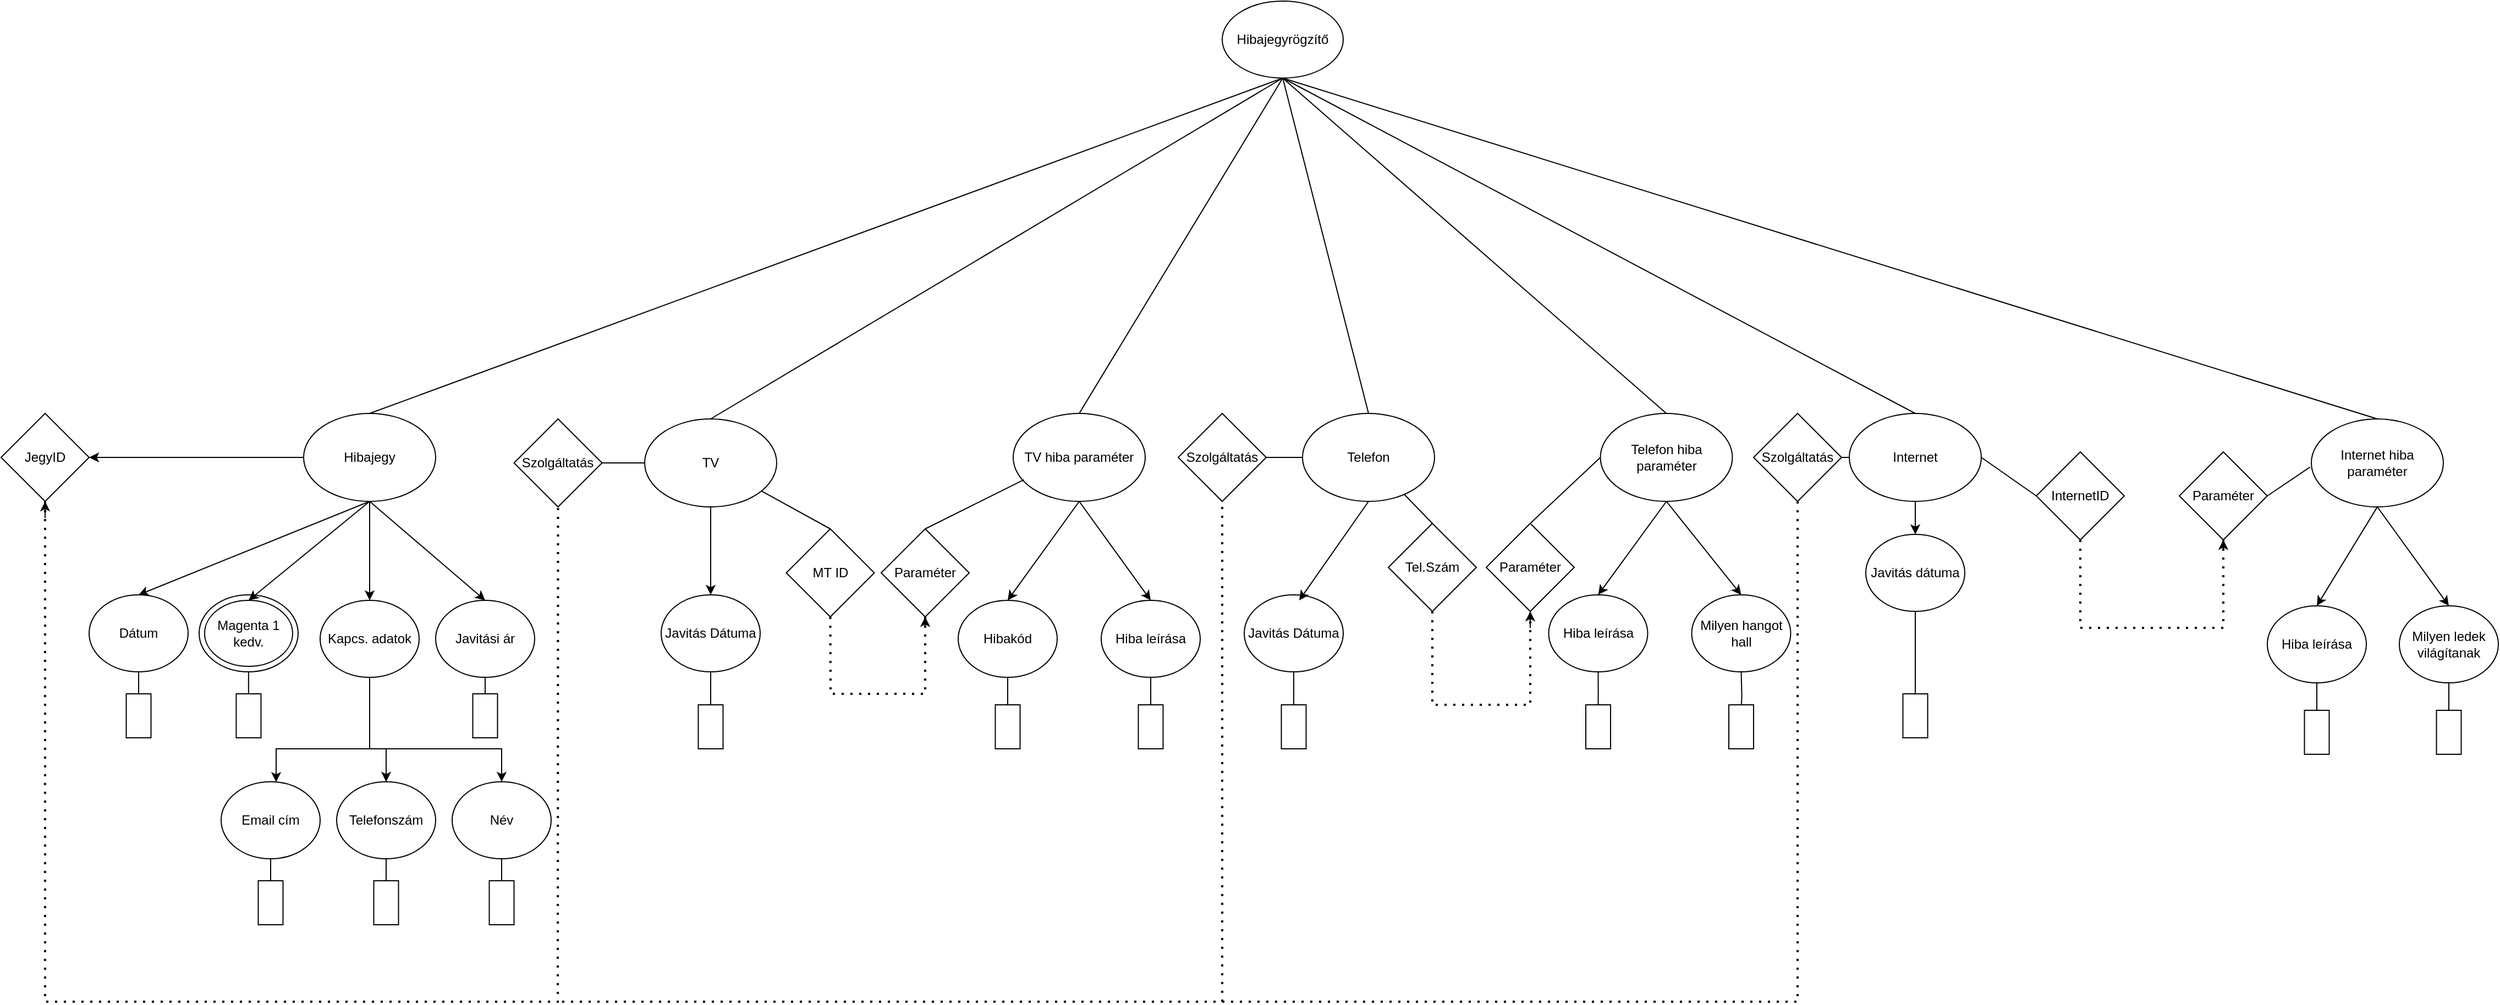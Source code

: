 <mxfile version="25.0.1">
  <diagram name="1 oldal" id="RojwmhxlP2w9OfqYgh-x">
    <mxGraphModel dx="2589" dy="4328" grid="1" gridSize="10" guides="1" tooltips="1" connect="1" arrows="1" fold="1" page="1" pageScale="1" pageWidth="827" pageHeight="1169" math="0" shadow="0">
      <root>
        <mxCell id="0" />
        <mxCell id="1" parent="0" />
        <mxCell id="tt8EQiCurOOYMXS-OqXN-2" value="Hibajegyrögzítő" style="ellipse;whiteSpace=wrap;html=1;" parent="1" vertex="1">
          <mxGeometry x="1090" y="-2690" width="110" height="70" as="geometry" />
        </mxCell>
        <mxCell id="tt8EQiCurOOYMXS-OqXN-98" value="" style="edgeStyle=orthogonalEdgeStyle;rounded=0;orthogonalLoop=1;jettySize=auto;html=1;" parent="1" source="tt8EQiCurOOYMXS-OqXN-3" target="tt8EQiCurOOYMXS-OqXN-87" edge="1">
          <mxGeometry relative="1" as="geometry">
            <Array as="points">
              <mxPoint x="200" y="-2275" />
              <mxPoint x="200" y="-2275" />
            </Array>
          </mxGeometry>
        </mxCell>
        <mxCell id="tt8EQiCurOOYMXS-OqXN-3" value="Hibajegy" style="ellipse;whiteSpace=wrap;html=1;" parent="1" vertex="1">
          <mxGeometry x="255" y="-2315" width="120" height="80" as="geometry" />
        </mxCell>
        <mxCell id="tt8EQiCurOOYMXS-OqXN-27" value="" style="edgeStyle=orthogonalEdgeStyle;rounded=0;orthogonalLoop=1;jettySize=auto;html=1;" parent="1" source="tt8EQiCurOOYMXS-OqXN-4" target="tt8EQiCurOOYMXS-OqXN-15" edge="1">
          <mxGeometry relative="1" as="geometry">
            <Array as="points">
              <mxPoint x="315" y="-2010" />
              <mxPoint x="330" y="-2010" />
            </Array>
          </mxGeometry>
        </mxCell>
        <mxCell id="tt8EQiCurOOYMXS-OqXN-28" value="" style="edgeStyle=orthogonalEdgeStyle;rounded=0;orthogonalLoop=1;jettySize=auto;html=1;" parent="1" source="tt8EQiCurOOYMXS-OqXN-4" target="tt8EQiCurOOYMXS-OqXN-14" edge="1">
          <mxGeometry relative="1" as="geometry">
            <Array as="points">
              <mxPoint x="315" y="-2010" />
              <mxPoint x="230" y="-2010" />
            </Array>
          </mxGeometry>
        </mxCell>
        <mxCell id="dCjEWwNUUrZOYM1XWYGP-7" value="" style="edgeStyle=orthogonalEdgeStyle;rounded=0;orthogonalLoop=1;jettySize=auto;html=1;" parent="1" source="tt8EQiCurOOYMXS-OqXN-4" target="tt8EQiCurOOYMXS-OqXN-16" edge="1">
          <mxGeometry relative="1" as="geometry">
            <Array as="points">
              <mxPoint x="315" y="-2010" />
              <mxPoint x="435" y="-2010" />
            </Array>
          </mxGeometry>
        </mxCell>
        <mxCell id="tt8EQiCurOOYMXS-OqXN-4" value="Kapcs. adatok" style="ellipse;whiteSpace=wrap;html=1;" parent="1" vertex="1">
          <mxGeometry x="270" y="-2145" width="90" height="70" as="geometry" />
        </mxCell>
        <mxCell id="dCjEWwNUUrZOYM1XWYGP-39" style="edgeStyle=orthogonalEdgeStyle;rounded=0;orthogonalLoop=1;jettySize=auto;html=1;exitX=0.5;exitY=1;exitDx=0;exitDy=0;entryX=0.5;entryY=0;entryDx=0;entryDy=0;" parent="1" source="tt8EQiCurOOYMXS-OqXN-5" target="dCjEWwNUUrZOYM1XWYGP-1" edge="1">
          <mxGeometry relative="1" as="geometry">
            <Array as="points">
              <mxPoint x="105" y="-2050" />
              <mxPoint x="105" y="-2050" />
            </Array>
          </mxGeometry>
        </mxCell>
        <mxCell id="tt8EQiCurOOYMXS-OqXN-5" value="Dátum" style="ellipse;whiteSpace=wrap;html=1;" parent="1" vertex="1">
          <mxGeometry x="60" y="-2150" width="90" height="70" as="geometry" />
        </mxCell>
        <mxCell id="dCjEWwNUUrZOYM1XWYGP-41" value="" style="edgeStyle=orthogonalEdgeStyle;rounded=0;orthogonalLoop=1;jettySize=auto;html=1;" parent="1" edge="1">
          <mxGeometry relative="1" as="geometry">
            <mxPoint x="204.94" y="-2080" as="sourcePoint" />
            <mxPoint x="204.94" y="-2060" as="targetPoint" />
            <Array as="points">
              <mxPoint x="199.94" y="-2020" />
              <mxPoint x="199.94" y="-2020" />
            </Array>
          </mxGeometry>
        </mxCell>
        <mxCell id="tt8EQiCurOOYMXS-OqXN-12" value="JegyID" style="ellipse;whiteSpace=wrap;html=1;" parent="1" vertex="1">
          <mxGeometry x="160" y="-2150" width="90" height="70" as="geometry" />
        </mxCell>
        <mxCell id="tt8EQiCurOOYMXS-OqXN-13" value="Magenta 1 kedv." style="ellipse;whiteSpace=wrap;html=1;" parent="1" vertex="1">
          <mxGeometry x="165" y="-2145" width="80" height="60" as="geometry" />
        </mxCell>
        <mxCell id="dCjEWwNUUrZOYM1XWYGP-47" value="" style="edgeStyle=orthogonalEdgeStyle;rounded=0;orthogonalLoop=1;jettySize=auto;html=1;exitX=0.5;exitY=1;exitDx=0;exitDy=0;" parent="1" source="tt8EQiCurOOYMXS-OqXN-14" edge="1">
          <mxGeometry relative="1" as="geometry">
            <mxPoint x="224.94" y="-1900" as="sourcePoint" />
            <mxPoint x="224.991" y="-1880" as="targetPoint" />
          </mxGeometry>
        </mxCell>
        <mxCell id="tt8EQiCurOOYMXS-OqXN-14" value="Email cím" style="ellipse;whiteSpace=wrap;html=1;" parent="1" vertex="1">
          <mxGeometry x="180" y="-1980" width="90" height="70" as="geometry" />
        </mxCell>
        <mxCell id="dCjEWwNUUrZOYM1XWYGP-48" value="" style="edgeStyle=orthogonalEdgeStyle;rounded=0;orthogonalLoop=1;jettySize=auto;html=1;exitX=0.5;exitY=1;exitDx=0;exitDy=0;" parent="1" source="tt8EQiCurOOYMXS-OqXN-15" edge="1">
          <mxGeometry relative="1" as="geometry">
            <mxPoint x="329.94" y="-1900" as="sourcePoint" />
            <mxPoint x="329.991" y="-1880" as="targetPoint" />
          </mxGeometry>
        </mxCell>
        <mxCell id="tt8EQiCurOOYMXS-OqXN-15" value="Telefonszám" style="ellipse;whiteSpace=wrap;html=1;" parent="1" vertex="1">
          <mxGeometry x="285" y="-1980" width="90" height="70" as="geometry" />
        </mxCell>
        <mxCell id="dCjEWwNUUrZOYM1XWYGP-44" value="" style="edgeStyle=orthogonalEdgeStyle;rounded=0;orthogonalLoop=1;jettySize=auto;html=1;exitX=0.5;exitY=1;exitDx=0;exitDy=0;" parent="1" source="tt8EQiCurOOYMXS-OqXN-16" edge="1">
          <mxGeometry relative="1" as="geometry">
            <mxPoint x="434.94" y="-1900" as="sourcePoint" />
            <mxPoint x="434.991" y="-1880" as="targetPoint" />
          </mxGeometry>
        </mxCell>
        <mxCell id="tt8EQiCurOOYMXS-OqXN-16" value="Név" style="ellipse;whiteSpace=wrap;html=1;" parent="1" vertex="1">
          <mxGeometry x="390" y="-1980" width="90" height="70" as="geometry" />
        </mxCell>
        <mxCell id="dCjEWwNUUrZOYM1XWYGP-8" value="" style="edgeStyle=orthogonalEdgeStyle;rounded=0;orthogonalLoop=1;jettySize=auto;html=1;" parent="1" source="tt8EQiCurOOYMXS-OqXN-32" target="dCjEWwNUUrZOYM1XWYGP-2" edge="1">
          <mxGeometry relative="1" as="geometry" />
        </mxCell>
        <mxCell id="tt8EQiCurOOYMXS-OqXN-32" value="Javitási ár" style="ellipse;whiteSpace=wrap;html=1;" parent="1" vertex="1">
          <mxGeometry x="375" y="-2145" width="90" height="70" as="geometry" />
        </mxCell>
        <mxCell id="tt8EQiCurOOYMXS-OqXN-39" value="TV" style="ellipse;whiteSpace=wrap;html=1;" parent="1" vertex="1">
          <mxGeometry x="565" y="-2310" width="120" height="80" as="geometry" />
        </mxCell>
        <mxCell id="tt8EQiCurOOYMXS-OqXN-43" value="Javitás Dátuma" style="ellipse;whiteSpace=wrap;html=1;" parent="1" vertex="1">
          <mxGeometry x="580" y="-2150" width="90" height="70" as="geometry" />
        </mxCell>
        <mxCell id="tt8EQiCurOOYMXS-OqXN-58" value="Telefon" style="ellipse;whiteSpace=wrap;html=1;" parent="1" vertex="1">
          <mxGeometry x="1163" y="-2315" width="120" height="80" as="geometry" />
        </mxCell>
        <mxCell id="dCjEWwNUUrZOYM1XWYGP-22" value="" style="edgeStyle=orthogonalEdgeStyle;rounded=0;orthogonalLoop=1;jettySize=auto;html=1;exitX=0.5;exitY=1;exitDx=0;exitDy=0;" parent="1" source="tt8EQiCurOOYMXS-OqXN-59" edge="1">
          <mxGeometry relative="1" as="geometry">
            <mxPoint x="1154.92" y="-2070" as="sourcePoint" />
            <mxPoint x="1154.976" y="-2040" as="targetPoint" />
          </mxGeometry>
        </mxCell>
        <mxCell id="tt8EQiCurOOYMXS-OqXN-59" value="Javitás Dátuma" style="ellipse;whiteSpace=wrap;html=1;" parent="1" vertex="1">
          <mxGeometry x="1110" y="-2150" width="90" height="70" as="geometry" />
        </mxCell>
        <mxCell id="tt8EQiCurOOYMXS-OqXN-64" value="Telefon hiba paraméter" style="ellipse;whiteSpace=wrap;html=1;" parent="1" vertex="1">
          <mxGeometry x="1433.75" y="-2315" width="120" height="80" as="geometry" />
        </mxCell>
        <mxCell id="dCjEWwNUUrZOYM1XWYGP-26" value="" style="edgeStyle=orthogonalEdgeStyle;rounded=0;orthogonalLoop=1;jettySize=auto;html=1;exitX=0.5;exitY=1;exitDx=0;exitDy=0;" parent="1" source="tt8EQiCurOOYMXS-OqXN-65" edge="1">
          <mxGeometry relative="1" as="geometry">
            <mxPoint x="1431.67" y="-2070" as="sourcePoint" />
            <mxPoint x="1431.718" y="-2040" as="targetPoint" />
          </mxGeometry>
        </mxCell>
        <mxCell id="tt8EQiCurOOYMXS-OqXN-65" value="Hiba leírása" style="ellipse;whiteSpace=wrap;html=1;" parent="1" vertex="1">
          <mxGeometry x="1386.75" y="-2150" width="90" height="70" as="geometry" />
        </mxCell>
        <mxCell id="dCjEWwNUUrZOYM1XWYGP-28" value="" style="edgeStyle=orthogonalEdgeStyle;rounded=0;orthogonalLoop=1;jettySize=auto;html=1;exitX=0.5;exitY=1;exitDx=0;exitDy=0;" parent="1" edge="1">
          <mxGeometry relative="1" as="geometry">
            <mxPoint x="1561.75" y="-2080" as="sourcePoint" />
            <mxPoint x="1561.718" y="-2040" as="targetPoint" />
          </mxGeometry>
        </mxCell>
        <mxCell id="tt8EQiCurOOYMXS-OqXN-66" value="Milyen hangot hall" style="ellipse;whiteSpace=wrap;html=1;" parent="1" vertex="1">
          <mxGeometry x="1516.75" y="-2150" width="90" height="70" as="geometry" />
        </mxCell>
        <mxCell id="RQaGqbZlLXjAmg8DzYQn-16" value="" style="edgeStyle=orthogonalEdgeStyle;rounded=0;orthogonalLoop=1;jettySize=auto;html=1;" edge="1" parent="1" source="tt8EQiCurOOYMXS-OqXN-70" target="tt8EQiCurOOYMXS-OqXN-71">
          <mxGeometry relative="1" as="geometry" />
        </mxCell>
        <mxCell id="tt8EQiCurOOYMXS-OqXN-70" value="Internet" style="ellipse;whiteSpace=wrap;html=1;" parent="1" vertex="1">
          <mxGeometry x="1660" y="-2315" width="120" height="80" as="geometry" />
        </mxCell>
        <mxCell id="tt8EQiCurOOYMXS-OqXN-71" value="Javitás dátuma" style="ellipse;whiteSpace=wrap;html=1;" parent="1" vertex="1">
          <mxGeometry x="1675" y="-2205" width="90" height="70" as="geometry" />
        </mxCell>
        <mxCell id="tt8EQiCurOOYMXS-OqXN-76" value="Internet hiba paraméter" style="ellipse;whiteSpace=wrap;html=1;" parent="1" vertex="1">
          <mxGeometry x="2080" y="-2310" width="120" height="80" as="geometry" />
        </mxCell>
        <mxCell id="tt8EQiCurOOYMXS-OqXN-77" value="Hiba leírása" style="ellipse;whiteSpace=wrap;html=1;" parent="1" vertex="1">
          <mxGeometry x="2040" y="-2140" width="90" height="70" as="geometry" />
        </mxCell>
        <mxCell id="dCjEWwNUUrZOYM1XWYGP-36" value="" style="edgeStyle=orthogonalEdgeStyle;rounded=0;orthogonalLoop=1;jettySize=auto;html=1;exitX=0.5;exitY=1;exitDx=0;exitDy=0;" parent="1" source="tt8EQiCurOOYMXS-OqXN-78" edge="1">
          <mxGeometry relative="1" as="geometry">
            <mxPoint x="2204.92" y="-2055" as="sourcePoint" />
            <mxPoint x="2204.976" y="-2030" as="targetPoint" />
          </mxGeometry>
        </mxCell>
        <mxCell id="tt8EQiCurOOYMXS-OqXN-78" value="Milyen ledek világítanak" style="ellipse;whiteSpace=wrap;html=1;" parent="1" vertex="1">
          <mxGeometry x="2160" y="-2140" width="90" height="70" as="geometry" />
        </mxCell>
        <mxCell id="tt8EQiCurOOYMXS-OqXN-82" value="TV hiba paraméter" style="ellipse;whiteSpace=wrap;html=1;" parent="1" vertex="1">
          <mxGeometry x="900" y="-2315" width="120" height="80" as="geometry" />
        </mxCell>
        <mxCell id="dCjEWwNUUrZOYM1XWYGP-18" value="" style="edgeStyle=orthogonalEdgeStyle;rounded=0;orthogonalLoop=1;jettySize=auto;html=1;exitX=0.5;exitY=1;exitDx=0;exitDy=0;" parent="1" source="tt8EQiCurOOYMXS-OqXN-83" edge="1">
          <mxGeometry relative="1" as="geometry">
            <mxPoint x="894.92" y="-2060" as="sourcePoint" />
            <mxPoint x="894.976" y="-2035" as="targetPoint" />
          </mxGeometry>
        </mxCell>
        <mxCell id="tt8EQiCurOOYMXS-OqXN-83" value="Hibakód" style="ellipse;whiteSpace=wrap;html=1;" parent="1" vertex="1">
          <mxGeometry x="850" y="-2145" width="90" height="70" as="geometry" />
        </mxCell>
        <mxCell id="dCjEWwNUUrZOYM1XWYGP-20" value="" style="edgeStyle=orthogonalEdgeStyle;rounded=0;orthogonalLoop=1;jettySize=auto;html=1;exitX=0.5;exitY=1;exitDx=0;exitDy=0;" parent="1" source="tt8EQiCurOOYMXS-OqXN-84" edge="1">
          <mxGeometry relative="1" as="geometry">
            <mxPoint x="1024.92" y="-2060" as="sourcePoint" />
            <mxPoint x="1024.976" y="-2035" as="targetPoint" />
          </mxGeometry>
        </mxCell>
        <mxCell id="tt8EQiCurOOYMXS-OqXN-84" value="Hiba leírása" style="ellipse;whiteSpace=wrap;html=1;" parent="1" vertex="1">
          <mxGeometry x="980" y="-2145" width="90" height="70" as="geometry" />
        </mxCell>
        <mxCell id="tt8EQiCurOOYMXS-OqXN-87" value="JegyID" style="rhombus;whiteSpace=wrap;html=1;" parent="1" vertex="1">
          <mxGeometry x="-20" y="-2315" width="80" height="80" as="geometry" />
        </mxCell>
        <mxCell id="tt8EQiCurOOYMXS-OqXN-92" value="Szolgáltatás" style="rhombus;whiteSpace=wrap;html=1;" parent="1" vertex="1">
          <mxGeometry x="446.25" y="-2310" width="80" height="80" as="geometry" />
        </mxCell>
        <mxCell id="tt8EQiCurOOYMXS-OqXN-93" value="Szolgáltatás" style="rhombus;whiteSpace=wrap;html=1;" parent="1" vertex="1">
          <mxGeometry x="1050" y="-2315" width="80" height="80" as="geometry" />
        </mxCell>
        <mxCell id="tt8EQiCurOOYMXS-OqXN-94" value="Szolgáltatás" style="rhombus;whiteSpace=wrap;html=1;" parent="1" vertex="1">
          <mxGeometry x="1573" y="-2315" width="80" height="80" as="geometry" />
        </mxCell>
        <mxCell id="tt8EQiCurOOYMXS-OqXN-110" value="Paraméter" style="rhombus;whiteSpace=wrap;html=1;" parent="1" vertex="1">
          <mxGeometry x="780" y="-2210" width="80" height="80" as="geometry" />
        </mxCell>
        <mxCell id="tt8EQiCurOOYMXS-OqXN-113" value="Paraméter" style="rhombus;whiteSpace=wrap;html=1;" parent="1" vertex="1">
          <mxGeometry x="1330" y="-2215" width="80" height="80" as="geometry" />
        </mxCell>
        <mxCell id="tt8EQiCurOOYMXS-OqXN-117" value="Paraméter" style="rhombus;whiteSpace=wrap;html=1;" parent="1" vertex="1">
          <mxGeometry x="1960" y="-2280" width="80" height="80" as="geometry" />
        </mxCell>
        <mxCell id="tt8EQiCurOOYMXS-OqXN-123" value="MT ID" style="rhombus;whiteSpace=wrap;html=1;" parent="1" vertex="1">
          <mxGeometry x="693.75" y="-2210" width="80" height="80" as="geometry" />
        </mxCell>
        <mxCell id="tt8EQiCurOOYMXS-OqXN-124" value="Tel.Szám" style="rhombus;whiteSpace=wrap;html=1;" parent="1" vertex="1">
          <mxGeometry x="1241" y="-2215" width="80" height="80" as="geometry" />
        </mxCell>
        <mxCell id="tt8EQiCurOOYMXS-OqXN-125" value="InternetID" style="rhombus;whiteSpace=wrap;html=1;" parent="1" vertex="1">
          <mxGeometry x="1830" y="-2280" width="80" height="80" as="geometry" />
        </mxCell>
        <mxCell id="dCjEWwNUUrZOYM1XWYGP-1" value="" style="rounded=0;whiteSpace=wrap;html=1;" parent="1" vertex="1">
          <mxGeometry x="93.75" y="-2060" width="22.5" height="40" as="geometry" />
        </mxCell>
        <mxCell id="dCjEWwNUUrZOYM1XWYGP-2" value="" style="rounded=0;whiteSpace=wrap;html=1;" parent="1" vertex="1">
          <mxGeometry x="408.75" y="-2060" width="22.5" height="40" as="geometry" />
        </mxCell>
        <mxCell id="dCjEWwNUUrZOYM1XWYGP-4" value="" style="rounded=0;whiteSpace=wrap;html=1;" parent="1" vertex="1">
          <mxGeometry x="193.75" y="-2060" width="22.5" height="40" as="geometry" />
        </mxCell>
        <mxCell id="dCjEWwNUUrZOYM1XWYGP-12" value="" style="rounded=0;whiteSpace=wrap;html=1;" parent="1" vertex="1">
          <mxGeometry x="613.75" y="-2050" width="22.5" height="40" as="geometry" />
        </mxCell>
        <mxCell id="dCjEWwNUUrZOYM1XWYGP-17" value="" style="rounded=0;whiteSpace=wrap;html=1;" parent="1" vertex="1">
          <mxGeometry x="883.75" y="-2050" width="22.5" height="40" as="geometry" />
        </mxCell>
        <mxCell id="dCjEWwNUUrZOYM1XWYGP-19" value="" style="rounded=0;whiteSpace=wrap;html=1;" parent="1" vertex="1">
          <mxGeometry x="1013.75" y="-2050" width="22.5" height="40" as="geometry" />
        </mxCell>
        <mxCell id="dCjEWwNUUrZOYM1XWYGP-21" value="" style="rounded=0;whiteSpace=wrap;html=1;" parent="1" vertex="1">
          <mxGeometry x="1143.75" y="-2050" width="22.5" height="40" as="geometry" />
        </mxCell>
        <mxCell id="dCjEWwNUUrZOYM1XWYGP-25" value="" style="rounded=0;whiteSpace=wrap;html=1;" parent="1" vertex="1">
          <mxGeometry x="1420.5" y="-2050" width="22.5" height="40" as="geometry" />
        </mxCell>
        <mxCell id="dCjEWwNUUrZOYM1XWYGP-27" value="" style="rounded=0;whiteSpace=wrap;html=1;" parent="1" vertex="1">
          <mxGeometry x="1550.5" y="-2050" width="22.5" height="40" as="geometry" />
        </mxCell>
        <mxCell id="dCjEWwNUUrZOYM1XWYGP-29" value="" style="rounded=0;whiteSpace=wrap;html=1;" parent="1" vertex="1">
          <mxGeometry x="1708.75" y="-2060" width="22.5" height="40" as="geometry" />
        </mxCell>
        <mxCell id="dCjEWwNUUrZOYM1XWYGP-33" value="" style="rounded=0;whiteSpace=wrap;html=1;" parent="1" vertex="1">
          <mxGeometry x="2073.75" y="-2045" width="22.5" height="40" as="geometry" />
        </mxCell>
        <mxCell id="dCjEWwNUUrZOYM1XWYGP-35" value="" style="rounded=0;whiteSpace=wrap;html=1;" parent="1" vertex="1">
          <mxGeometry x="2193.75" y="-2045" width="22.5" height="40" as="geometry" />
        </mxCell>
        <mxCell id="dCjEWwNUUrZOYM1XWYGP-43" value="" style="rounded=0;whiteSpace=wrap;html=1;" parent="1" vertex="1">
          <mxGeometry x="423.75" y="-1890" width="22.5" height="40" as="geometry" />
        </mxCell>
        <mxCell id="dCjEWwNUUrZOYM1XWYGP-45" value="" style="rounded=0;whiteSpace=wrap;html=1;" parent="1" vertex="1">
          <mxGeometry x="318.75" y="-1890" width="22.5" height="40" as="geometry" />
        </mxCell>
        <mxCell id="dCjEWwNUUrZOYM1XWYGP-46" value="" style="rounded=0;whiteSpace=wrap;html=1;" parent="1" vertex="1">
          <mxGeometry x="213.75" y="-1890" width="22.5" height="40" as="geometry" />
        </mxCell>
        <mxCell id="RQaGqbZlLXjAmg8DzYQn-1" value="" style="endArrow=none;html=1;rounded=0;entryX=0.5;entryY=1;entryDx=0;entryDy=0;exitX=0.5;exitY=0;exitDx=0;exitDy=0;" edge="1" parent="1" source="tt8EQiCurOOYMXS-OqXN-82" target="tt8EQiCurOOYMXS-OqXN-2">
          <mxGeometry width="50" height="50" relative="1" as="geometry">
            <mxPoint x="920" y="-2290" as="sourcePoint" />
            <mxPoint x="970" y="-2340" as="targetPoint" />
          </mxGeometry>
        </mxCell>
        <mxCell id="RQaGqbZlLXjAmg8DzYQn-2" value="" style="endArrow=none;html=1;rounded=0;entryX=0.5;entryY=1;entryDx=0;entryDy=0;exitX=0.5;exitY=0;exitDx=0;exitDy=0;" edge="1" parent="1" source="tt8EQiCurOOYMXS-OqXN-58" target="tt8EQiCurOOYMXS-OqXN-2">
          <mxGeometry width="50" height="50" relative="1" as="geometry">
            <mxPoint x="920" y="-2290" as="sourcePoint" />
            <mxPoint x="970" y="-2340" as="targetPoint" />
          </mxGeometry>
        </mxCell>
        <mxCell id="RQaGqbZlLXjAmg8DzYQn-3" value="" style="endArrow=none;html=1;rounded=0;entryX=0.5;entryY=1;entryDx=0;entryDy=0;exitX=0.5;exitY=0;exitDx=0;exitDy=0;" edge="1" parent="1" source="tt8EQiCurOOYMXS-OqXN-64" target="tt8EQiCurOOYMXS-OqXN-2">
          <mxGeometry width="50" height="50" relative="1" as="geometry">
            <mxPoint x="920" y="-2290" as="sourcePoint" />
            <mxPoint x="970" y="-2340" as="targetPoint" />
          </mxGeometry>
        </mxCell>
        <mxCell id="RQaGqbZlLXjAmg8DzYQn-4" value="" style="endArrow=none;html=1;rounded=0;entryX=0.5;entryY=1;entryDx=0;entryDy=0;exitX=0.5;exitY=0;exitDx=0;exitDy=0;" edge="1" parent="1" source="tt8EQiCurOOYMXS-OqXN-70" target="tt8EQiCurOOYMXS-OqXN-2">
          <mxGeometry width="50" height="50" relative="1" as="geometry">
            <mxPoint x="920" y="-2290" as="sourcePoint" />
            <mxPoint x="970" y="-2340" as="targetPoint" />
          </mxGeometry>
        </mxCell>
        <mxCell id="RQaGqbZlLXjAmg8DzYQn-5" value="" style="endArrow=none;html=1;rounded=0;entryX=0.5;entryY=1;entryDx=0;entryDy=0;exitX=0.5;exitY=0;exitDx=0;exitDy=0;" edge="1" parent="1" source="tt8EQiCurOOYMXS-OqXN-76" target="tt8EQiCurOOYMXS-OqXN-2">
          <mxGeometry width="50" height="50" relative="1" as="geometry">
            <mxPoint x="920" y="-2290" as="sourcePoint" />
            <mxPoint x="970" y="-2340" as="targetPoint" />
          </mxGeometry>
        </mxCell>
        <mxCell id="RQaGqbZlLXjAmg8DzYQn-6" value="" style="endArrow=none;html=1;rounded=0;entryX=0.5;entryY=1;entryDx=0;entryDy=0;exitX=0.5;exitY=0;exitDx=0;exitDy=0;" edge="1" parent="1" source="tt8EQiCurOOYMXS-OqXN-39" target="tt8EQiCurOOYMXS-OqXN-2">
          <mxGeometry width="50" height="50" relative="1" as="geometry">
            <mxPoint x="920" y="-2290" as="sourcePoint" />
            <mxPoint x="970" y="-2340" as="targetPoint" />
          </mxGeometry>
        </mxCell>
        <mxCell id="RQaGqbZlLXjAmg8DzYQn-7" value="" style="endArrow=none;html=1;rounded=0;entryX=0.5;entryY=1;entryDx=0;entryDy=0;exitX=0.5;exitY=0;exitDx=0;exitDy=0;" edge="1" parent="1" source="tt8EQiCurOOYMXS-OqXN-3" target="tt8EQiCurOOYMXS-OqXN-2">
          <mxGeometry width="50" height="50" relative="1" as="geometry">
            <mxPoint x="920" y="-2290" as="sourcePoint" />
            <mxPoint x="970" y="-2340" as="targetPoint" />
          </mxGeometry>
        </mxCell>
        <mxCell id="RQaGqbZlLXjAmg8DzYQn-15" value="" style="endArrow=none;html=1;rounded=0;exitX=0;exitY=0.5;exitDx=0;exitDy=0;entryX=1;entryY=0.5;entryDx=0;entryDy=0;" edge="1" parent="1" source="tt8EQiCurOOYMXS-OqXN-125" target="tt8EQiCurOOYMXS-OqXN-70">
          <mxGeometry width="50" height="50" relative="1" as="geometry">
            <mxPoint x="1690" y="-2190" as="sourcePoint" />
            <mxPoint x="1740" y="-2240" as="targetPoint" />
          </mxGeometry>
        </mxCell>
        <mxCell id="RQaGqbZlLXjAmg8DzYQn-18" value="" style="endArrow=classic;html=1;rounded=0;entryX=0.5;entryY=0;entryDx=0;entryDy=0;exitX=0.5;exitY=1;exitDx=0;exitDy=0;" edge="1" parent="1" source="tt8EQiCurOOYMXS-OqXN-76" target="tt8EQiCurOOYMXS-OqXN-77">
          <mxGeometry width="50" height="50" relative="1" as="geometry">
            <mxPoint x="1860" y="-2140" as="sourcePoint" />
            <mxPoint x="1910" y="-2190" as="targetPoint" />
          </mxGeometry>
        </mxCell>
        <mxCell id="RQaGqbZlLXjAmg8DzYQn-19" value="" style="endArrow=classic;html=1;rounded=0;entryX=0.5;entryY=0;entryDx=0;entryDy=0;" edge="1" parent="1" target="tt8EQiCurOOYMXS-OqXN-78">
          <mxGeometry width="50" height="50" relative="1" as="geometry">
            <mxPoint x="2140" y="-2230" as="sourcePoint" />
            <mxPoint x="1910" y="-2190" as="targetPoint" />
          </mxGeometry>
        </mxCell>
        <mxCell id="RQaGqbZlLXjAmg8DzYQn-20" value="" style="endArrow=none;html=1;rounded=0;entryX=0.5;entryY=1;entryDx=0;entryDy=0;exitX=0.5;exitY=0;exitDx=0;exitDy=0;" edge="1" parent="1" source="dCjEWwNUUrZOYM1XWYGP-33" target="tt8EQiCurOOYMXS-OqXN-77">
          <mxGeometry width="50" height="50" relative="1" as="geometry">
            <mxPoint x="1860" y="-2140" as="sourcePoint" />
            <mxPoint x="1910" y="-2190" as="targetPoint" />
          </mxGeometry>
        </mxCell>
        <mxCell id="RQaGqbZlLXjAmg8DzYQn-21" value="" style="endArrow=none;dashed=1;html=1;dashPattern=1 3;strokeWidth=2;rounded=0;entryX=0.5;entryY=1;entryDx=0;entryDy=0;exitX=0.5;exitY=1;exitDx=0;exitDy=0;" edge="1" parent="1" source="tt8EQiCurOOYMXS-OqXN-117" target="tt8EQiCurOOYMXS-OqXN-125">
          <mxGeometry width="50" height="50" relative="1" as="geometry">
            <mxPoint x="1860" y="-2140" as="sourcePoint" />
            <mxPoint x="1910" y="-2190" as="targetPoint" />
            <Array as="points">
              <mxPoint x="2000" y="-2120" />
              <mxPoint x="1870" y="-2120" />
            </Array>
          </mxGeometry>
        </mxCell>
        <mxCell id="RQaGqbZlLXjAmg8DzYQn-22" value="" style="endArrow=classic;html=1;rounded=0;entryX=0.5;entryY=1;entryDx=0;entryDy=0;" edge="1" parent="1" target="tt8EQiCurOOYMXS-OqXN-117">
          <mxGeometry width="50" height="50" relative="1" as="geometry">
            <mxPoint x="2000" y="-2190" as="sourcePoint" />
            <mxPoint x="1910" y="-2190" as="targetPoint" />
            <Array as="points" />
          </mxGeometry>
        </mxCell>
        <mxCell id="RQaGqbZlLXjAmg8DzYQn-26" value="" style="endArrow=none;html=1;rounded=0;entryX=-0.01;entryY=0.548;entryDx=0;entryDy=0;exitX=1;exitY=0.5;exitDx=0;exitDy=0;entryPerimeter=0;" edge="1" parent="1" source="tt8EQiCurOOYMXS-OqXN-117" target="tt8EQiCurOOYMXS-OqXN-76">
          <mxGeometry width="50" height="50" relative="1" as="geometry">
            <mxPoint x="1810" y="-2140" as="sourcePoint" />
            <mxPoint x="1860" y="-2190" as="targetPoint" />
          </mxGeometry>
        </mxCell>
        <mxCell id="RQaGqbZlLXjAmg8DzYQn-27" value="" style="endArrow=classic;html=1;rounded=0;entryX=0.5;entryY=0;entryDx=0;entryDy=0;exitX=0.5;exitY=1;exitDx=0;exitDy=0;" edge="1" parent="1" source="tt8EQiCurOOYMXS-OqXN-3" target="tt8EQiCurOOYMXS-OqXN-5">
          <mxGeometry width="50" height="50" relative="1" as="geometry">
            <mxPoint x="550" y="-2170" as="sourcePoint" />
            <mxPoint x="600" y="-2220" as="targetPoint" />
          </mxGeometry>
        </mxCell>
        <mxCell id="RQaGqbZlLXjAmg8DzYQn-28" value="" style="endArrow=classic;html=1;rounded=0;entryX=0.5;entryY=0;entryDx=0;entryDy=0;exitX=0.5;exitY=1;exitDx=0;exitDy=0;" edge="1" parent="1" source="tt8EQiCurOOYMXS-OqXN-3" target="tt8EQiCurOOYMXS-OqXN-13">
          <mxGeometry width="50" height="50" relative="1" as="geometry">
            <mxPoint x="550" y="-2170" as="sourcePoint" />
            <mxPoint x="600" y="-2220" as="targetPoint" />
          </mxGeometry>
        </mxCell>
        <mxCell id="RQaGqbZlLXjAmg8DzYQn-29" value="" style="endArrow=classic;html=1;rounded=0;entryX=0.5;entryY=0;entryDx=0;entryDy=0;exitX=0.5;exitY=1;exitDx=0;exitDy=0;" edge="1" parent="1" source="tt8EQiCurOOYMXS-OqXN-3" target="tt8EQiCurOOYMXS-OqXN-4">
          <mxGeometry width="50" height="50" relative="1" as="geometry">
            <mxPoint x="550" y="-2170" as="sourcePoint" />
            <mxPoint x="600" y="-2220" as="targetPoint" />
          </mxGeometry>
        </mxCell>
        <mxCell id="RQaGqbZlLXjAmg8DzYQn-30" value="" style="endArrow=classic;html=1;rounded=0;entryX=0.5;entryY=0;entryDx=0;entryDy=0;exitX=0.5;exitY=1;exitDx=0;exitDy=0;" edge="1" parent="1" source="tt8EQiCurOOYMXS-OqXN-3" target="tt8EQiCurOOYMXS-OqXN-32">
          <mxGeometry width="50" height="50" relative="1" as="geometry">
            <mxPoint x="550" y="-2170" as="sourcePoint" />
            <mxPoint x="600" y="-2220" as="targetPoint" />
          </mxGeometry>
        </mxCell>
        <mxCell id="RQaGqbZlLXjAmg8DzYQn-32" value="" style="endArrow=classic;html=1;rounded=0;entryX=0.5;entryY=0;entryDx=0;entryDy=0;exitX=0.5;exitY=1;exitDx=0;exitDy=0;" edge="1" parent="1" source="tt8EQiCurOOYMXS-OqXN-39" target="tt8EQiCurOOYMXS-OqXN-43">
          <mxGeometry width="50" height="50" relative="1" as="geometry">
            <mxPoint x="993.75" y="-2170" as="sourcePoint" />
            <mxPoint x="1043.75" y="-2220" as="targetPoint" />
          </mxGeometry>
        </mxCell>
        <mxCell id="RQaGqbZlLXjAmg8DzYQn-33" value="" style="endArrow=classic;html=1;rounded=0;entryX=0.5;entryY=0;entryDx=0;entryDy=0;exitX=0.5;exitY=1;exitDx=0;exitDy=0;" edge="1" parent="1" source="tt8EQiCurOOYMXS-OqXN-82" target="tt8EQiCurOOYMXS-OqXN-83">
          <mxGeometry width="50" height="50" relative="1" as="geometry">
            <mxPoint x="970" y="-2170" as="sourcePoint" />
            <mxPoint x="1020" y="-2220" as="targetPoint" />
          </mxGeometry>
        </mxCell>
        <mxCell id="RQaGqbZlLXjAmg8DzYQn-34" value="" style="endArrow=classic;html=1;rounded=0;entryX=0.5;entryY=0;entryDx=0;entryDy=0;exitX=0.5;exitY=1;exitDx=0;exitDy=0;" edge="1" parent="1" source="tt8EQiCurOOYMXS-OqXN-82" target="tt8EQiCurOOYMXS-OqXN-84">
          <mxGeometry width="50" height="50" relative="1" as="geometry">
            <mxPoint x="960" y="-2230" as="sourcePoint" />
            <mxPoint x="1020" y="-2220" as="targetPoint" />
          </mxGeometry>
        </mxCell>
        <mxCell id="RQaGqbZlLXjAmg8DzYQn-35" value="" style="endArrow=classic;html=1;rounded=0;entryX=0.5;entryY=0;entryDx=0;entryDy=0;exitX=0.5;exitY=1;exitDx=0;exitDy=0;" edge="1" parent="1" source="tt8EQiCurOOYMXS-OqXN-58">
          <mxGeometry width="50" height="50" relative="1" as="geometry">
            <mxPoint x="1220" y="-2220" as="sourcePoint" />
            <mxPoint x="1160" y="-2145" as="targetPoint" />
          </mxGeometry>
        </mxCell>
        <mxCell id="RQaGqbZlLXjAmg8DzYQn-36" value="" style="endArrow=classic;html=1;rounded=0;exitX=0.5;exitY=1;exitDx=0;exitDy=0;entryX=0.5;entryY=0;entryDx=0;entryDy=0;" edge="1" parent="1" source="tt8EQiCurOOYMXS-OqXN-64" target="tt8EQiCurOOYMXS-OqXN-65">
          <mxGeometry width="50" height="50" relative="1" as="geometry">
            <mxPoint x="1003.75" y="-2170" as="sourcePoint" />
            <mxPoint x="1353.75" y="-2180" as="targetPoint" />
          </mxGeometry>
        </mxCell>
        <mxCell id="RQaGqbZlLXjAmg8DzYQn-37" value="" style="endArrow=classic;html=1;rounded=0;entryX=0.5;entryY=0;entryDx=0;entryDy=0;exitX=0.5;exitY=1;exitDx=0;exitDy=0;" edge="1" parent="1" source="tt8EQiCurOOYMXS-OqXN-64">
          <mxGeometry width="50" height="50" relative="1" as="geometry">
            <mxPoint x="1003.75" y="-2170" as="sourcePoint" />
            <mxPoint x="1561.75" y="-2150" as="targetPoint" />
          </mxGeometry>
        </mxCell>
        <mxCell id="RQaGqbZlLXjAmg8DzYQn-38" value="" style="endArrow=none;html=1;rounded=0;entryX=0.5;entryY=1;entryDx=0;entryDy=0;exitX=0.5;exitY=0;exitDx=0;exitDy=0;" edge="1" parent="1" source="dCjEWwNUUrZOYM1XWYGP-12" target="tt8EQiCurOOYMXS-OqXN-43">
          <mxGeometry width="50" height="50" relative="1" as="geometry">
            <mxPoint x="753.75" y="-2060" as="sourcePoint" />
            <mxPoint x="803.75" y="-2110" as="targetPoint" />
          </mxGeometry>
        </mxCell>
        <mxCell id="RQaGqbZlLXjAmg8DzYQn-39" value="" style="endArrow=none;html=1;rounded=0;exitX=0.5;exitY=0;exitDx=0;exitDy=0;" edge="1" parent="1" source="tt8EQiCurOOYMXS-OqXN-123" target="tt8EQiCurOOYMXS-OqXN-39">
          <mxGeometry width="50" height="50" relative="1" as="geometry">
            <mxPoint x="753.75" y="-2180" as="sourcePoint" />
            <mxPoint x="803.75" y="-2230" as="targetPoint" />
          </mxGeometry>
        </mxCell>
        <mxCell id="RQaGqbZlLXjAmg8DzYQn-40" value="" style="endArrow=none;html=1;rounded=0;entryX=0.081;entryY=0.754;entryDx=0;entryDy=0;entryPerimeter=0;exitX=0.5;exitY=0;exitDx=0;exitDy=0;" edge="1" parent="1" source="tt8EQiCurOOYMXS-OqXN-110" target="tt8EQiCurOOYMXS-OqXN-82">
          <mxGeometry width="50" height="50" relative="1" as="geometry">
            <mxPoint x="730" y="-2180" as="sourcePoint" />
            <mxPoint x="780" y="-2230" as="targetPoint" />
          </mxGeometry>
        </mxCell>
        <mxCell id="RQaGqbZlLXjAmg8DzYQn-41" value="" style="endArrow=none;dashed=1;html=1;dashPattern=1 3;strokeWidth=2;rounded=0;entryX=0.5;entryY=1;entryDx=0;entryDy=0;exitX=0.5;exitY=1;exitDx=0;exitDy=0;" edge="1" parent="1" source="tt8EQiCurOOYMXS-OqXN-110" target="tt8EQiCurOOYMXS-OqXN-123">
          <mxGeometry width="50" height="50" relative="1" as="geometry">
            <mxPoint x="820" y="-2060" as="sourcePoint" />
            <mxPoint x="780" y="-2170" as="targetPoint" />
            <Array as="points">
              <mxPoint x="820" y="-2060" />
              <mxPoint x="734" y="-2060" />
            </Array>
          </mxGeometry>
        </mxCell>
        <mxCell id="RQaGqbZlLXjAmg8DzYQn-42" value="" style="endArrow=classic;html=1;rounded=0;" edge="1" parent="1">
          <mxGeometry width="50" height="50" relative="1" as="geometry">
            <mxPoint x="820" y="-2120" as="sourcePoint" />
            <mxPoint x="820" y="-2130" as="targetPoint" />
          </mxGeometry>
        </mxCell>
        <mxCell id="RQaGqbZlLXjAmg8DzYQn-44" value="" style="endArrow=none;html=1;rounded=0;exitX=0.5;exitY=0;exitDx=0;exitDy=0;" edge="1" parent="1" source="tt8EQiCurOOYMXS-OqXN-124" target="tt8EQiCurOOYMXS-OqXN-58">
          <mxGeometry width="50" height="50" relative="1" as="geometry">
            <mxPoint x="1280" y="-2180" as="sourcePoint" />
            <mxPoint x="1330" y="-2230" as="targetPoint" />
          </mxGeometry>
        </mxCell>
        <mxCell id="RQaGqbZlLXjAmg8DzYQn-45" value="" style="endArrow=none;dashed=1;html=1;dashPattern=1 3;strokeWidth=2;rounded=0;exitX=0.5;exitY=1;exitDx=0;exitDy=0;entryX=0.5;entryY=1;entryDx=0;entryDy=0;" edge="1" parent="1" source="tt8EQiCurOOYMXS-OqXN-124" target="tt8EQiCurOOYMXS-OqXN-113">
          <mxGeometry width="50" height="50" relative="1" as="geometry">
            <mxPoint x="1280" y="-2180" as="sourcePoint" />
            <mxPoint x="1360" y="-2090" as="targetPoint" />
            <Array as="points">
              <mxPoint x="1281" y="-2050" />
              <mxPoint x="1370" y="-2050" />
            </Array>
          </mxGeometry>
        </mxCell>
        <mxCell id="RQaGqbZlLXjAmg8DzYQn-46" value="" style="endArrow=classic;html=1;rounded=0;entryX=0.5;entryY=1;entryDx=0;entryDy=0;" edge="1" parent="1" target="tt8EQiCurOOYMXS-OqXN-113">
          <mxGeometry width="50" height="50" relative="1" as="geometry">
            <mxPoint x="1370" y="-2120" as="sourcePoint" />
            <mxPoint x="1330" y="-2230" as="targetPoint" />
          </mxGeometry>
        </mxCell>
        <mxCell id="RQaGqbZlLXjAmg8DzYQn-47" value="" style="endArrow=none;html=1;rounded=0;exitX=0.5;exitY=0;exitDx=0;exitDy=0;entryX=0;entryY=0.5;entryDx=0;entryDy=0;" edge="1" parent="1" source="tt8EQiCurOOYMXS-OqXN-113" target="tt8EQiCurOOYMXS-OqXN-64">
          <mxGeometry width="50" height="50" relative="1" as="geometry">
            <mxPoint x="1280" y="-2240" as="sourcePoint" />
            <mxPoint x="1330" y="-2290" as="targetPoint" />
          </mxGeometry>
        </mxCell>
        <mxCell id="RQaGqbZlLXjAmg8DzYQn-48" value="" style="endArrow=none;html=1;rounded=0;exitX=0;exitY=0.5;exitDx=0;exitDy=0;entryX=1;entryY=0.5;entryDx=0;entryDy=0;" edge="1" parent="1" source="tt8EQiCurOOYMXS-OqXN-39" target="tt8EQiCurOOYMXS-OqXN-92">
          <mxGeometry width="50" height="50" relative="1" as="geometry">
            <mxPoint x="663.75" y="-2170" as="sourcePoint" />
            <mxPoint x="530" y="-2270" as="targetPoint" />
          </mxGeometry>
        </mxCell>
        <mxCell id="RQaGqbZlLXjAmg8DzYQn-49" value="" style="endArrow=none;html=1;rounded=0;entryX=0;entryY=0.5;entryDx=0;entryDy=0;exitX=1;exitY=0.5;exitDx=0;exitDy=0;" edge="1" parent="1" source="tt8EQiCurOOYMXS-OqXN-93" target="tt8EQiCurOOYMXS-OqXN-58">
          <mxGeometry width="50" height="50" relative="1" as="geometry">
            <mxPoint x="640" y="-2170" as="sourcePoint" />
            <mxPoint x="690" y="-2220" as="targetPoint" />
          </mxGeometry>
        </mxCell>
        <mxCell id="RQaGqbZlLXjAmg8DzYQn-50" value="" style="endArrow=none;html=1;rounded=0;entryX=0;entryY=0.5;entryDx=0;entryDy=0;exitX=1;exitY=0.5;exitDx=0;exitDy=0;" edge="1" parent="1" source="tt8EQiCurOOYMXS-OqXN-94" target="tt8EQiCurOOYMXS-OqXN-70">
          <mxGeometry width="50" height="50" relative="1" as="geometry">
            <mxPoint x="1550" y="-2170" as="sourcePoint" />
            <mxPoint x="1600" y="-2220" as="targetPoint" />
          </mxGeometry>
        </mxCell>
        <mxCell id="RQaGqbZlLXjAmg8DzYQn-51" value="" style="endArrow=none;dashed=1;html=1;dashPattern=1 3;strokeWidth=2;rounded=0;entryX=0.5;entryY=1;entryDx=0;entryDy=0;exitX=0.5;exitY=1;exitDx=0;exitDy=0;" edge="1" parent="1" source="tt8EQiCurOOYMXS-OqXN-87" target="tt8EQiCurOOYMXS-OqXN-92">
          <mxGeometry width="50" height="50" relative="1" as="geometry">
            <mxPoint x="440" y="-2170" as="sourcePoint" />
            <mxPoint x="490" y="-2220" as="targetPoint" />
            <Array as="points">
              <mxPoint x="20" y="-1780" />
              <mxPoint x="486" y="-1780" />
            </Array>
          </mxGeometry>
        </mxCell>
        <mxCell id="RQaGqbZlLXjAmg8DzYQn-52" value="" style="endArrow=none;dashed=1;html=1;dashPattern=1 3;strokeWidth=2;rounded=0;entryX=0.5;entryY=1;entryDx=0;entryDy=0;" edge="1" parent="1" target="tt8EQiCurOOYMXS-OqXN-93">
          <mxGeometry width="50" height="50" relative="1" as="geometry">
            <mxPoint x="490" y="-1780" as="sourcePoint" />
            <mxPoint x="1120" y="-2160" as="targetPoint" />
            <Array as="points">
              <mxPoint x="1090" y="-1780" />
            </Array>
          </mxGeometry>
        </mxCell>
        <mxCell id="RQaGqbZlLXjAmg8DzYQn-53" value="" style="endArrow=none;dashed=1;html=1;dashPattern=1 3;strokeWidth=2;rounded=0;entryX=0.5;entryY=1;entryDx=0;entryDy=0;" edge="1" parent="1" target="tt8EQiCurOOYMXS-OqXN-94">
          <mxGeometry width="50" height="50" relative="1" as="geometry">
            <mxPoint x="1090" y="-1780" as="sourcePoint" />
            <mxPoint x="1490" y="-2080" as="targetPoint" />
            <Array as="points">
              <mxPoint x="1613" y="-1780" />
            </Array>
          </mxGeometry>
        </mxCell>
        <mxCell id="RQaGqbZlLXjAmg8DzYQn-54" value="" style="endArrow=classic;html=1;rounded=0;entryX=0.5;entryY=1;entryDx=0;entryDy=0;" edge="1" parent="1" target="tt8EQiCurOOYMXS-OqXN-87">
          <mxGeometry width="50" height="50" relative="1" as="geometry">
            <mxPoint x="20" y="-2220" as="sourcePoint" />
            <mxPoint x="310" y="-2080" as="targetPoint" />
          </mxGeometry>
        </mxCell>
        <mxCell id="RQaGqbZlLXjAmg8DzYQn-56" value="" style="endArrow=none;html=1;rounded=0;entryX=0.5;entryY=1;entryDx=0;entryDy=0;exitX=0.5;exitY=0;exitDx=0;exitDy=0;" edge="1" parent="1" source="dCjEWwNUUrZOYM1XWYGP-29" target="tt8EQiCurOOYMXS-OqXN-71">
          <mxGeometry width="50" height="50" relative="1" as="geometry">
            <mxPoint x="1270" y="-2050" as="sourcePoint" />
            <mxPoint x="1320" y="-2100" as="targetPoint" />
          </mxGeometry>
        </mxCell>
      </root>
    </mxGraphModel>
  </diagram>
</mxfile>
